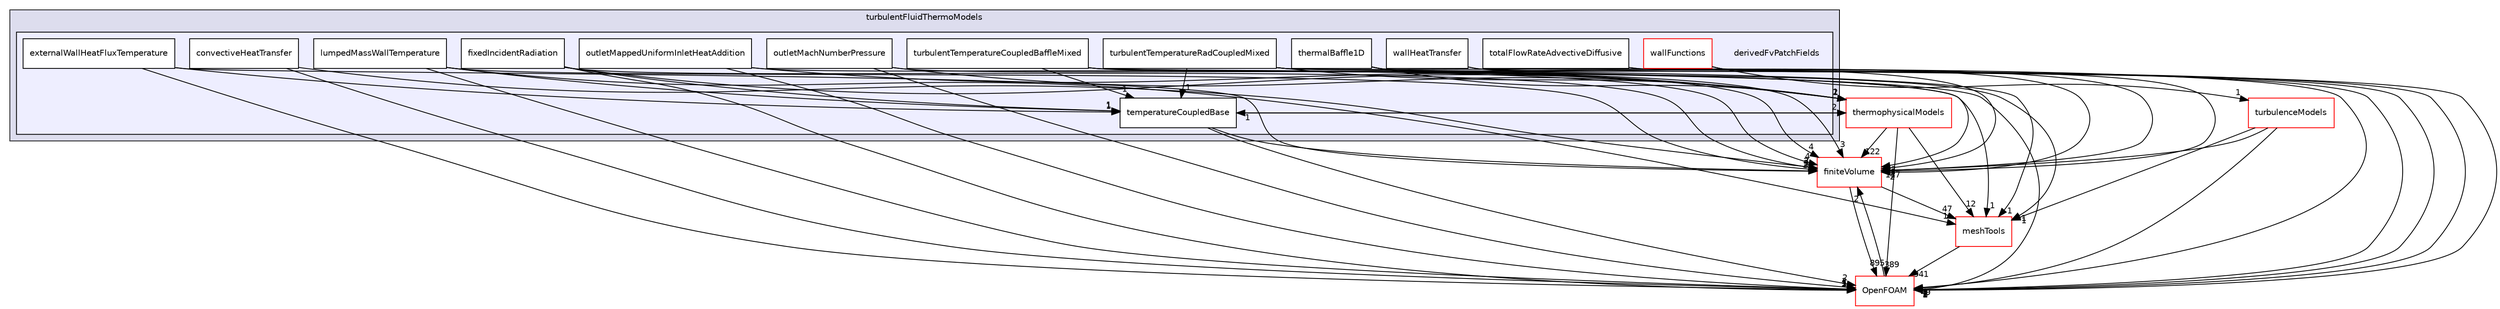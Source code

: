 digraph "src/TurbulenceModels/compressible/turbulentFluidThermoModels/derivedFvPatchFields" {
  bgcolor=transparent;
  compound=true
  node [ fontsize="10", fontname="Helvetica"];
  edge [ labelfontsize="10", labelfontname="Helvetica"];
  subgraph clusterdir_3a035027451607b317f3f09e7524d9cb {
    graph [ bgcolor="#ddddee", pencolor="black", label="turbulentFluidThermoModels" fontname="Helvetica", fontsize="10", URL="dir_3a035027451607b317f3f09e7524d9cb.html"]
  subgraph clusterdir_d7c89f283599343304e45068c6742eff {
    graph [ bgcolor="#eeeeff", pencolor="black", label="" URL="dir_d7c89f283599343304e45068c6742eff.html"];
    dir_d7c89f283599343304e45068c6742eff [shape=plaintext label="derivedFvPatchFields"];
    dir_3414461e1604f829729feb6e25072ad3 [shape=box label="convectiveHeatTransfer" color="black" fillcolor="white" style="filled" URL="dir_3414461e1604f829729feb6e25072ad3.html"];
    dir_19974dee344a20cfcefecb0698485d0e [shape=box label="externalWallHeatFluxTemperature" color="black" fillcolor="white" style="filled" URL="dir_19974dee344a20cfcefecb0698485d0e.html"];
    dir_258a079151d934e734b0d22a80d5f21d [shape=box label="fixedIncidentRadiation" color="black" fillcolor="white" style="filled" URL="dir_258a079151d934e734b0d22a80d5f21d.html"];
    dir_d4e7c0f35da6f9cfc86c91aeb8e9c72a [shape=box label="lumpedMassWallTemperature" color="black" fillcolor="white" style="filled" URL="dir_d4e7c0f35da6f9cfc86c91aeb8e9c72a.html"];
    dir_fcacd3b909d086560506b3c9f3166312 [shape=box label="outletMachNumberPressure" color="black" fillcolor="white" style="filled" URL="dir_fcacd3b909d086560506b3c9f3166312.html"];
    dir_b5aeccba65e5d84b76bc13baae003be9 [shape=box label="outletMappedUniformInletHeatAddition" color="black" fillcolor="white" style="filled" URL="dir_b5aeccba65e5d84b76bc13baae003be9.html"];
    dir_167e230efc27073194ca695e31623f20 [shape=box label="temperatureCoupledBase" color="black" fillcolor="white" style="filled" URL="dir_167e230efc27073194ca695e31623f20.html"];
    dir_1e6bca708a63b345405d2c0c084e9663 [shape=box label="thermalBaffle1D" color="black" fillcolor="white" style="filled" URL="dir_1e6bca708a63b345405d2c0c084e9663.html"];
    dir_86cb36c6e99af5b4c5a35619a8329be9 [shape=box label="totalFlowRateAdvectiveDiffusive" color="black" fillcolor="white" style="filled" URL="dir_86cb36c6e99af5b4c5a35619a8329be9.html"];
    dir_b485337e9b2400053d59a54e5abc1f3a [shape=box label="turbulentTemperatureCoupledBaffleMixed" color="black" fillcolor="white" style="filled" URL="dir_b485337e9b2400053d59a54e5abc1f3a.html"];
    dir_501ef9c25cadbc16eb0cc1ce381c6efe [shape=box label="turbulentTemperatureRadCoupledMixed" color="black" fillcolor="white" style="filled" URL="dir_501ef9c25cadbc16eb0cc1ce381c6efe.html"];
    dir_f3ae4f6e4143580b7e25dfb74ff93aba [shape=box label="wallFunctions" color="red" fillcolor="white" style="filled" URL="dir_f3ae4f6e4143580b7e25dfb74ff93aba.html"];
    dir_f01f5653e10f6800eff818ea14d79ca4 [shape=box label="wallHeatTransfer" color="black" fillcolor="white" style="filled" URL="dir_f01f5653e10f6800eff818ea14d79ca4.html"];
  }
  }
  dir_9bd15774b555cf7259a6fa18f99fe99b [shape=box label="finiteVolume" color="red" URL="dir_9bd15774b555cf7259a6fa18f99fe99b.html"];
  dir_ae30ad0bef50cf391b24c614251bb9fd [shape=box label="meshTools" color="red" URL="dir_ae30ad0bef50cf391b24c614251bb9fd.html"];
  dir_2778d089ec5c4f66810b11f753867003 [shape=box label="thermophysicalModels" color="red" URL="dir_2778d089ec5c4f66810b11f753867003.html"];
  dir_c5473ff19b20e6ec4dfe5c310b3778a8 [shape=box label="OpenFOAM" color="red" URL="dir_c5473ff19b20e6ec4dfe5c310b3778a8.html"];
  dir_a3dc37bcacf99bb6122ed819dac99f09 [shape=box label="turbulenceModels" color="red" URL="dir_a3dc37bcacf99bb6122ed819dac99f09.html"];
  dir_1e6bca708a63b345405d2c0c084e9663->dir_9bd15774b555cf7259a6fa18f99fe99b [headlabel="3", labeldistance=1.5 headhref="dir_003994_000814.html"];
  dir_1e6bca708a63b345405d2c0c084e9663->dir_ae30ad0bef50cf391b24c614251bb9fd [headlabel="1", labeldistance=1.5 headhref="dir_003994_001949.html"];
  dir_1e6bca708a63b345405d2c0c084e9663->dir_2778d089ec5c4f66810b11f753867003 [headlabel="1", labeldistance=1.5 headhref="dir_003994_001225.html"];
  dir_1e6bca708a63b345405d2c0c084e9663->dir_c5473ff19b20e6ec4dfe5c310b3778a8 [headlabel="3", labeldistance=1.5 headhref="dir_003994_002151.html"];
  dir_9bd15774b555cf7259a6fa18f99fe99b->dir_ae30ad0bef50cf391b24c614251bb9fd [headlabel="47", labeldistance=1.5 headhref="dir_000814_001949.html"];
  dir_9bd15774b555cf7259a6fa18f99fe99b->dir_c5473ff19b20e6ec4dfe5c310b3778a8 [headlabel="895", labeldistance=1.5 headhref="dir_000814_002151.html"];
  dir_86cb36c6e99af5b4c5a35619a8329be9->dir_9bd15774b555cf7259a6fa18f99fe99b [headlabel="4", labeldistance=1.5 headhref="dir_003995_000814.html"];
  dir_86cb36c6e99af5b4c5a35619a8329be9->dir_c5473ff19b20e6ec4dfe5c310b3778a8 [headlabel="1", labeldistance=1.5 headhref="dir_003995_002151.html"];
  dir_b485337e9b2400053d59a54e5abc1f3a->dir_9bd15774b555cf7259a6fa18f99fe99b [headlabel="3", labeldistance=1.5 headhref="dir_003999_000814.html"];
  dir_b485337e9b2400053d59a54e5abc1f3a->dir_ae30ad0bef50cf391b24c614251bb9fd [headlabel="1", labeldistance=1.5 headhref="dir_003999_001949.html"];
  dir_b485337e9b2400053d59a54e5abc1f3a->dir_c5473ff19b20e6ec4dfe5c310b3778a8 [headlabel="2", labeldistance=1.5 headhref="dir_003999_002151.html"];
  dir_b485337e9b2400053d59a54e5abc1f3a->dir_167e230efc27073194ca695e31623f20 [headlabel="1", labeldistance=1.5 headhref="dir_003999_003993.html"];
  dir_f3ae4f6e4143580b7e25dfb74ff93aba->dir_9bd15774b555cf7259a6fa18f99fe99b [headlabel="7", labeldistance=1.5 headhref="dir_004001_000814.html"];
  dir_f3ae4f6e4143580b7e25dfb74ff93aba->dir_c5473ff19b20e6ec4dfe5c310b3778a8 [headlabel="2", labeldistance=1.5 headhref="dir_004001_002151.html"];
  dir_f3ae4f6e4143580b7e25dfb74ff93aba->dir_a3dc37bcacf99bb6122ed819dac99f09 [headlabel="1", labeldistance=1.5 headhref="dir_004001_002934.html"];
  dir_ae30ad0bef50cf391b24c614251bb9fd->dir_c5473ff19b20e6ec4dfe5c310b3778a8 [headlabel="941", labeldistance=1.5 headhref="dir_001949_002151.html"];
  dir_b5aeccba65e5d84b76bc13baae003be9->dir_9bd15774b555cf7259a6fa18f99fe99b [headlabel="4", labeldistance=1.5 headhref="dir_003992_000814.html"];
  dir_b5aeccba65e5d84b76bc13baae003be9->dir_2778d089ec5c4f66810b11f753867003 [headlabel="1", labeldistance=1.5 headhref="dir_003992_001225.html"];
  dir_b5aeccba65e5d84b76bc13baae003be9->dir_c5473ff19b20e6ec4dfe5c310b3778a8 [headlabel="1", labeldistance=1.5 headhref="dir_003992_002151.html"];
  dir_501ef9c25cadbc16eb0cc1ce381c6efe->dir_9bd15774b555cf7259a6fa18f99fe99b [headlabel="3", labeldistance=1.5 headhref="dir_004000_000814.html"];
  dir_501ef9c25cadbc16eb0cc1ce381c6efe->dir_ae30ad0bef50cf391b24c614251bb9fd [headlabel="1", labeldistance=1.5 headhref="dir_004000_001949.html"];
  dir_501ef9c25cadbc16eb0cc1ce381c6efe->dir_2778d089ec5c4f66810b11f753867003 [headlabel="1", labeldistance=1.5 headhref="dir_004000_001225.html"];
  dir_501ef9c25cadbc16eb0cc1ce381c6efe->dir_c5473ff19b20e6ec4dfe5c310b3778a8 [headlabel="2", labeldistance=1.5 headhref="dir_004000_002151.html"];
  dir_501ef9c25cadbc16eb0cc1ce381c6efe->dir_167e230efc27073194ca695e31623f20 [headlabel="1", labeldistance=1.5 headhref="dir_004000_003993.html"];
  dir_2778d089ec5c4f66810b11f753867003->dir_9bd15774b555cf7259a6fa18f99fe99b [headlabel="122", labeldistance=1.5 headhref="dir_001225_000814.html"];
  dir_2778d089ec5c4f66810b11f753867003->dir_ae30ad0bef50cf391b24c614251bb9fd [headlabel="12", labeldistance=1.5 headhref="dir_001225_001949.html"];
  dir_2778d089ec5c4f66810b11f753867003->dir_c5473ff19b20e6ec4dfe5c310b3778a8 [headlabel="389", labeldistance=1.5 headhref="dir_001225_002151.html"];
  dir_2778d089ec5c4f66810b11f753867003->dir_167e230efc27073194ca695e31623f20 [headlabel="1", labeldistance=1.5 headhref="dir_001225_003993.html"];
  dir_3414461e1604f829729feb6e25072ad3->dir_9bd15774b555cf7259a6fa18f99fe99b [headlabel="2", labeldistance=1.5 headhref="dir_003987_000814.html"];
  dir_3414461e1604f829729feb6e25072ad3->dir_c5473ff19b20e6ec4dfe5c310b3778a8 [headlabel="1", labeldistance=1.5 headhref="dir_003987_002151.html"];
  dir_19974dee344a20cfcefecb0698485d0e->dir_9bd15774b555cf7259a6fa18f99fe99b [headlabel="3", labeldistance=1.5 headhref="dir_003988_000814.html"];
  dir_19974dee344a20cfcefecb0698485d0e->dir_c5473ff19b20e6ec4dfe5c310b3778a8 [headlabel="3", labeldistance=1.5 headhref="dir_003988_002151.html"];
  dir_19974dee344a20cfcefecb0698485d0e->dir_167e230efc27073194ca695e31623f20 [headlabel="1", labeldistance=1.5 headhref="dir_003988_003993.html"];
  dir_c5473ff19b20e6ec4dfe5c310b3778a8->dir_9bd15774b555cf7259a6fa18f99fe99b [headlabel="2", labeldistance=1.5 headhref="dir_002151_000814.html"];
  dir_a3dc37bcacf99bb6122ed819dac99f09->dir_9bd15774b555cf7259a6fa18f99fe99b [headlabel="117", labeldistance=1.5 headhref="dir_002934_000814.html"];
  dir_a3dc37bcacf99bb6122ed819dac99f09->dir_ae30ad0bef50cf391b24c614251bb9fd [headlabel="1", labeldistance=1.5 headhref="dir_002934_001949.html"];
  dir_a3dc37bcacf99bb6122ed819dac99f09->dir_c5473ff19b20e6ec4dfe5c310b3778a8 [headlabel="49", labeldistance=1.5 headhref="dir_002934_002151.html"];
  dir_f01f5653e10f6800eff818ea14d79ca4->dir_9bd15774b555cf7259a6fa18f99fe99b [headlabel="2", labeldistance=1.5 headhref="dir_004008_000814.html"];
  dir_f01f5653e10f6800eff818ea14d79ca4->dir_c5473ff19b20e6ec4dfe5c310b3778a8 [headlabel="1", labeldistance=1.5 headhref="dir_004008_002151.html"];
  dir_d4e7c0f35da6f9cfc86c91aeb8e9c72a->dir_9bd15774b555cf7259a6fa18f99fe99b [headlabel="3", labeldistance=1.5 headhref="dir_003990_000814.html"];
  dir_d4e7c0f35da6f9cfc86c91aeb8e9c72a->dir_ae30ad0bef50cf391b24c614251bb9fd [headlabel="1", labeldistance=1.5 headhref="dir_003990_001949.html"];
  dir_d4e7c0f35da6f9cfc86c91aeb8e9c72a->dir_c5473ff19b20e6ec4dfe5c310b3778a8 [headlabel="1", labeldistance=1.5 headhref="dir_003990_002151.html"];
  dir_d4e7c0f35da6f9cfc86c91aeb8e9c72a->dir_167e230efc27073194ca695e31623f20 [headlabel="1", labeldistance=1.5 headhref="dir_003990_003993.html"];
  dir_fcacd3b909d086560506b3c9f3166312->dir_9bd15774b555cf7259a6fa18f99fe99b [headlabel="4", labeldistance=1.5 headhref="dir_003991_000814.html"];
  dir_fcacd3b909d086560506b3c9f3166312->dir_2778d089ec5c4f66810b11f753867003 [headlabel="1", labeldistance=1.5 headhref="dir_003991_001225.html"];
  dir_fcacd3b909d086560506b3c9f3166312->dir_c5473ff19b20e6ec4dfe5c310b3778a8 [headlabel="2", labeldistance=1.5 headhref="dir_003991_002151.html"];
  dir_258a079151d934e734b0d22a80d5f21d->dir_9bd15774b555cf7259a6fa18f99fe99b [headlabel="3", labeldistance=1.5 headhref="dir_003989_000814.html"];
  dir_258a079151d934e734b0d22a80d5f21d->dir_2778d089ec5c4f66810b11f753867003 [headlabel="2", labeldistance=1.5 headhref="dir_003989_001225.html"];
  dir_258a079151d934e734b0d22a80d5f21d->dir_c5473ff19b20e6ec4dfe5c310b3778a8 [headlabel="2", labeldistance=1.5 headhref="dir_003989_002151.html"];
  dir_258a079151d934e734b0d22a80d5f21d->dir_167e230efc27073194ca695e31623f20 [headlabel="1", labeldistance=1.5 headhref="dir_003989_003993.html"];
  dir_167e230efc27073194ca695e31623f20->dir_9bd15774b555cf7259a6fa18f99fe99b [headlabel="2", labeldistance=1.5 headhref="dir_003993_000814.html"];
  dir_167e230efc27073194ca695e31623f20->dir_2778d089ec5c4f66810b11f753867003 [headlabel="2", labeldistance=1.5 headhref="dir_003993_001225.html"];
  dir_167e230efc27073194ca695e31623f20->dir_c5473ff19b20e6ec4dfe5c310b3778a8 [headlabel="2", labeldistance=1.5 headhref="dir_003993_002151.html"];
}
